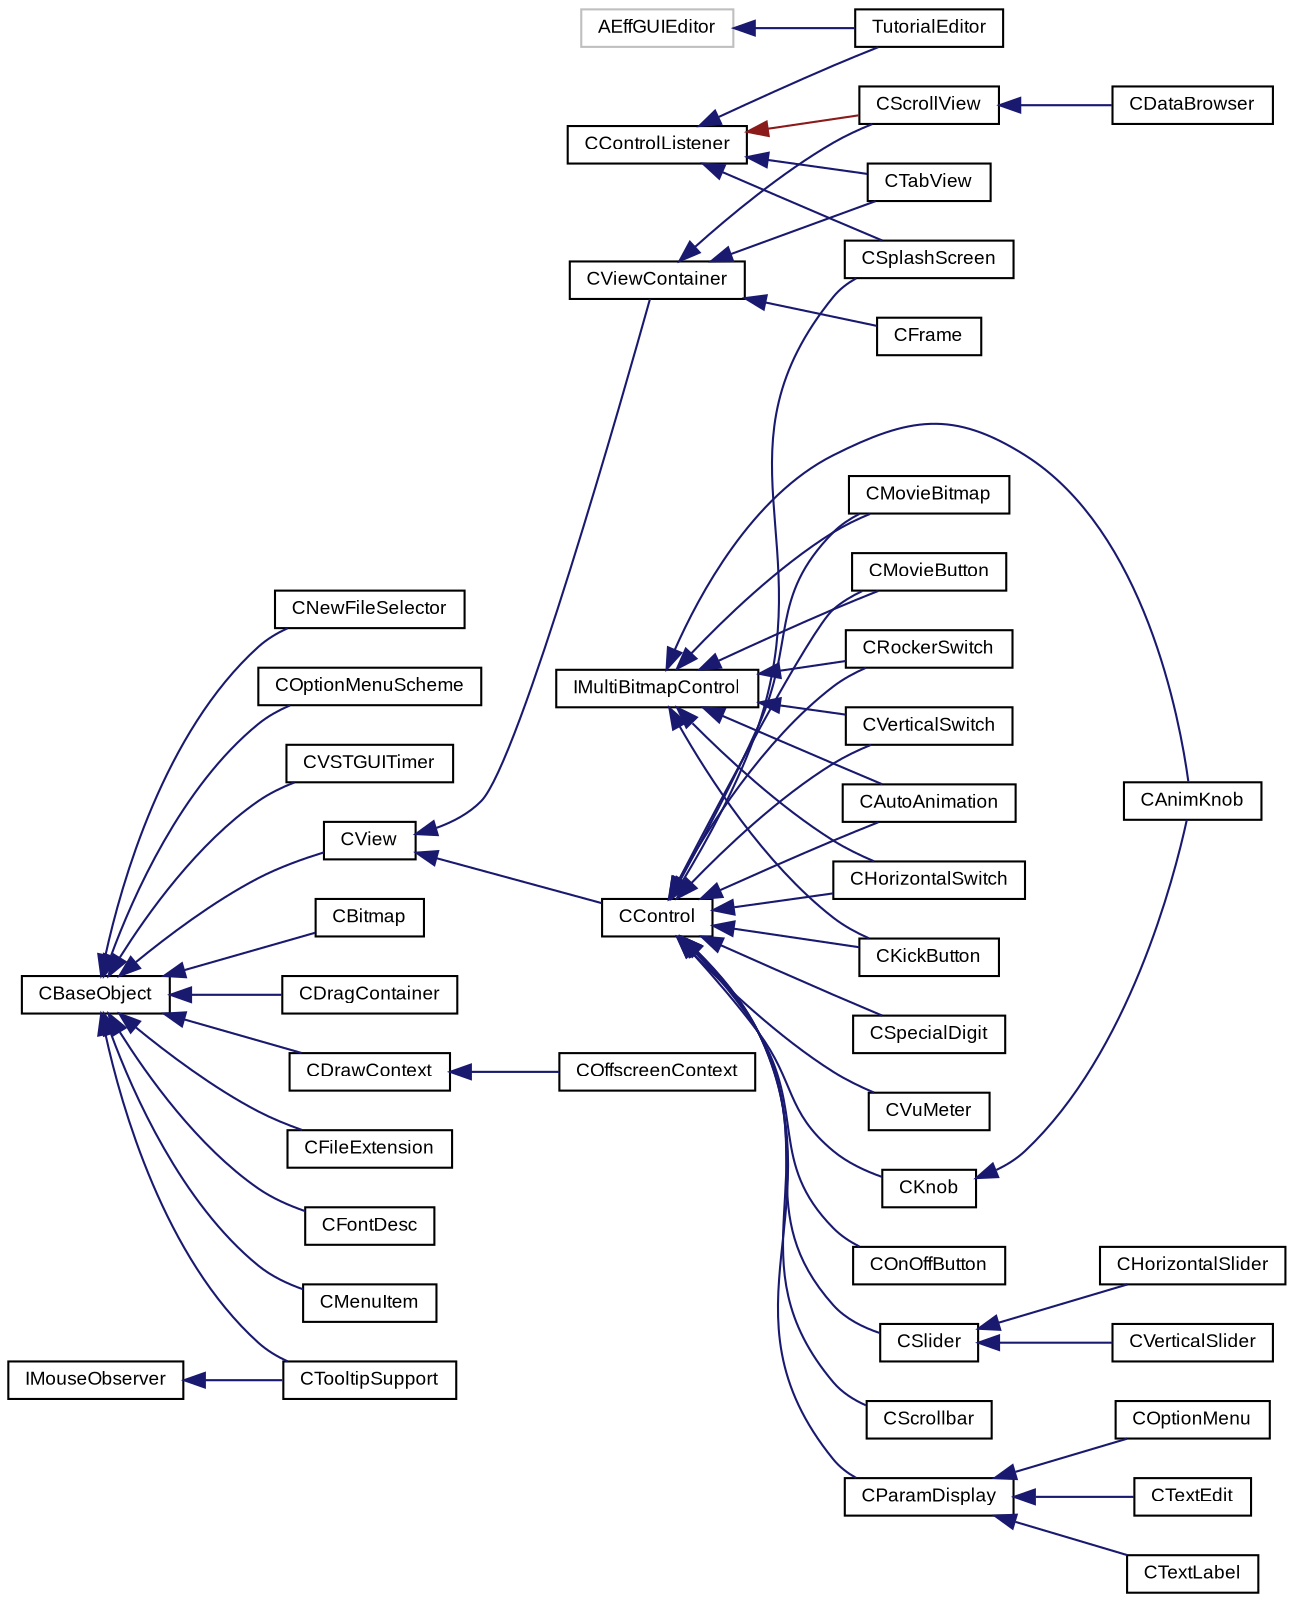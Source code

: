digraph "Graphical Class Hierarchy"
{
  bgcolor="transparent";
  edge [fontname="Arial",fontsize="9",labelfontname="Arial",labelfontsize="9"];
  node [fontname="Arial",fontsize="9",shape=record];
  rankdir="LR";
  Node1 [label="AEffGUIEditor",height=0.2,width=0.4,color="grey75"];
  Node1 -> Node2 [dir="back",color="midnightblue",fontsize="9",style="solid",fontname="Arial"];
  Node2 [label="TutorialEditor",height=0.2,width=0.4,color="black",URL="$class_tutorial_editor.html"];
  Node3 [label="CBaseObject",height=0.2,width=0.4,color="black",URL="$class_v_s_t_g_u_i_1_1_c_base_object.html",tooltip="Base Object with reference counter. "];
  Node3 -> Node4 [dir="back",color="midnightblue",fontsize="9",style="solid",fontname="Arial"];
  Node4 [label="CBitmap",height=0.2,width=0.4,color="black",URL="$class_v_s_t_g_u_i_1_1_c_bitmap.html",tooltip="Encapsulates various platform depended kinds of bitmaps. "];
  Node3 -> Node5 [dir="back",color="midnightblue",fontsize="9",style="solid",fontname="Arial"];
  Node5 [label="CDragContainer",height=0.2,width=0.4,color="black",URL="$class_v_s_t_g_u_i_1_1_c_drag_container.html",tooltip="drag container "];
  Node3 -> Node6 [dir="back",color="midnightblue",fontsize="9",style="solid",fontname="Arial"];
  Node6 [label="CDrawContext",height=0.2,width=0.4,color="black",URL="$class_v_s_t_g_u_i_1_1_c_draw_context.html",tooltip="A drawing context encapsulates the drawing context of the underlying OS. "];
  Node6 -> Node7 [dir="back",color="midnightblue",fontsize="9",style="solid",fontname="Arial"];
  Node7 [label="COffscreenContext",height=0.2,width=0.4,color="black",URL="$class_v_s_t_g_u_i_1_1_c_offscreen_context.html",tooltip="A drawing device which uses a pixmap as its drawing surface. "];
  Node3 -> Node8 [dir="back",color="midnightblue",fontsize="9",style="solid",fontname="Arial"];
  Node8 [label="CFileExtension",height=0.2,width=0.4,color="black",URL="$class_v_s_t_g_u_i_1_1_c_file_extension.html",tooltip="file extension description "];
  Node3 -> Node9 [dir="back",color="midnightblue",fontsize="9",style="solid",fontname="Arial"];
  Node9 [label="CFontDesc",height=0.2,width=0.4,color="black",URL="$class_v_s_t_g_u_i_1_1_c_font_desc.html",tooltip="font class "];
  Node3 -> Node10 [dir="back",color="midnightblue",fontsize="9",style="solid",fontname="Arial"];
  Node10 [label="CMenuItem",height=0.2,width=0.4,color="black",URL="$class_v_s_t_g_u_i_1_1_c_menu_item.html"];
  Node3 -> Node11 [dir="back",color="midnightblue",fontsize="9",style="solid",fontname="Arial"];
  Node11 [label="CNewFileSelector",height=0.2,width=0.4,color="black",URL="$class_v_s_t_g_u_i_1_1_c_new_file_selector.html",tooltip="New file selector class. "];
  Node3 -> Node12 [dir="back",color="midnightblue",fontsize="9",style="solid",fontname="Arial"];
  Node12 [label="COptionMenuScheme",height=0.2,width=0.4,color="black",URL="$class_v_s_t_g_u_i_1_1_c_option_menu_scheme.html"];
  Node3 -> Node13 [dir="back",color="midnightblue",fontsize="9",style="solid",fontname="Arial"];
  Node13 [label="CTooltipSupport",height=0.2,width=0.4,color="black",URL="$class_v_s_t_g_u_i_1_1_c_tooltip_support.html",tooltip="Generic Tooltip Support class. "];
  Node3 -> Node14 [dir="back",color="midnightblue",fontsize="9",style="solid",fontname="Arial"];
  Node14 [label="CView",height=0.2,width=0.4,color="black",URL="$class_v_s_t_g_u_i_1_1_c_view.html",tooltip="Base Class of all view objects. "];
  Node14 -> Node15 [dir="back",color="midnightblue",fontsize="9",style="solid",fontname="Arial"];
  Node15 [label="CControl",height=0.2,width=0.4,color="black",URL="$class_v_s_t_g_u_i_1_1_c_control.html",tooltip="base class of all VSTGUI controls "];
  Node15 -> Node16 [dir="back",color="midnightblue",fontsize="9",style="solid",fontname="Arial"];
  Node16 [label="CAutoAnimation",height=0.2,width=0.4,color="black",URL="$class_v_s_t_g_u_i_1_1_c_auto_animation.html",tooltip="simple auto-animation of bitmaps "];
  Node15 -> Node17 [dir="back",color="midnightblue",fontsize="9",style="solid",fontname="Arial"];
  Node17 [label="CHorizontalSwitch",height=0.2,width=0.4,color="black",URL="$class_v_s_t_g_u_i_1_1_c_horizontal_switch.html",tooltip="a horizontal switch control "];
  Node15 -> Node18 [dir="back",color="midnightblue",fontsize="9",style="solid",fontname="Arial"];
  Node18 [label="CKickButton",height=0.2,width=0.4,color="black",URL="$class_v_s_t_g_u_i_1_1_c_kick_button.html",tooltip="a button with 2 states with kick mode (enabled only when pressed) "];
  Node15 -> Node19 [dir="back",color="midnightblue",fontsize="9",style="solid",fontname="Arial"];
  Node19 [label="CKnob",height=0.2,width=0.4,color="black",URL="$class_v_s_t_g_u_i_1_1_c_knob.html",tooltip="a knob control "];
  Node19 -> Node20 [dir="back",color="midnightblue",fontsize="9",style="solid",fontname="Arial"];
  Node20 [label="CAnimKnob",height=0.2,width=0.4,color="black",URL="$class_v_s_t_g_u_i_1_1_c_anim_knob.html",tooltip="a bitmap knob control "];
  Node15 -> Node21 [dir="back",color="midnightblue",fontsize="9",style="solid",fontname="Arial"];
  Node21 [label="CMovieBitmap",height=0.2,width=0.4,color="black",URL="$class_v_s_t_g_u_i_1_1_c_movie_bitmap.html",tooltip="a bitmap view that displays different bitmaps according to its current value "];
  Node15 -> Node22 [dir="back",color="midnightblue",fontsize="9",style="solid",fontname="Arial"];
  Node22 [label="CMovieButton",height=0.2,width=0.4,color="black",URL="$class_v_s_t_g_u_i_1_1_c_movie_button.html",tooltip="a bi-states button with 2 subbitmaps "];
  Node15 -> Node23 [dir="back",color="midnightblue",fontsize="9",style="solid",fontname="Arial"];
  Node23 [label="COnOffButton",height=0.2,width=0.4,color="black",URL="$class_v_s_t_g_u_i_1_1_c_on_off_button.html",tooltip="a button control with 2 states "];
  Node15 -> Node24 [dir="back",color="midnightblue",fontsize="9",style="solid",fontname="Arial"];
  Node24 [label="CParamDisplay",height=0.2,width=0.4,color="black",URL="$class_v_s_t_g_u_i_1_1_c_param_display.html",tooltip="a parameter display "];
  Node24 -> Node25 [dir="back",color="midnightblue",fontsize="9",style="solid",fontname="Arial"];
  Node25 [label="COptionMenu",height=0.2,width=0.4,color="black",URL="$class_v_s_t_g_u_i_1_1_c_option_menu.html",tooltip="a popup menu control "];
  Node24 -> Node26 [dir="back",color="midnightblue",fontsize="9",style="solid",fontname="Arial"];
  Node26 [label="CTextEdit",height=0.2,width=0.4,color="black",URL="$class_v_s_t_g_u_i_1_1_c_text_edit.html",tooltip="a text edit control "];
  Node24 -> Node27 [dir="back",color="midnightblue",fontsize="9",style="solid",fontname="Arial"];
  Node27 [label="CTextLabel",height=0.2,width=0.4,color="black",URL="$class_v_s_t_g_u_i_1_1_c_text_label.html",tooltip="a text label "];
  Node15 -> Node28 [dir="back",color="midnightblue",fontsize="9",style="solid",fontname="Arial"];
  Node28 [label="CRockerSwitch",height=0.2,width=0.4,color="black",URL="$class_v_s_t_g_u_i_1_1_c_rocker_switch.html",tooltip="a switch control with 3 sub bitmaps "];
  Node15 -> Node29 [dir="back",color="midnightblue",fontsize="9",style="solid",fontname="Arial"];
  Node29 [label="CScrollbar",height=0.2,width=0.4,color="black",URL="$class_v_s_t_g_u_i_1_1_c_scrollbar.html",tooltip="a scrollbar control "];
  Node15 -> Node30 [dir="back",color="midnightblue",fontsize="9",style="solid",fontname="Arial"];
  Node30 [label="CSlider",height=0.2,width=0.4,color="black",URL="$class_v_s_t_g_u_i_1_1_c_slider.html",tooltip="a slider control "];
  Node30 -> Node31 [dir="back",color="midnightblue",fontsize="9",style="solid",fontname="Arial"];
  Node31 [label="CHorizontalSlider",height=0.2,width=0.4,color="black",URL="$class_v_s_t_g_u_i_1_1_c_horizontal_slider.html",tooltip="a horizontal slider control "];
  Node30 -> Node32 [dir="back",color="midnightblue",fontsize="9",style="solid",fontname="Arial"];
  Node32 [label="CVerticalSlider",height=0.2,width=0.4,color="black",URL="$class_v_s_t_g_u_i_1_1_c_vertical_slider.html",tooltip="a vertical slider control "];
  Node15 -> Node33 [dir="back",color="midnightblue",fontsize="9",style="solid",fontname="Arial"];
  Node33 [label="CSpecialDigit",height=0.2,width=0.4,color="black",URL="$class_v_s_t_g_u_i_1_1_c_special_digit.html",tooltip="special display with custom numbers (0...9) "];
  Node15 -> Node34 [dir="back",color="midnightblue",fontsize="9",style="solid",fontname="Arial"];
  Node34 [label="CSplashScreen",height=0.2,width=0.4,color="black",URL="$class_v_s_t_g_u_i_1_1_c_splash_screen.html"];
  Node15 -> Node35 [dir="back",color="midnightblue",fontsize="9",style="solid",fontname="Arial"];
  Node35 [label="CVerticalSwitch",height=0.2,width=0.4,color="black",URL="$class_v_s_t_g_u_i_1_1_c_vertical_switch.html",tooltip="a vertical switch control "];
  Node15 -> Node36 [dir="back",color="midnightblue",fontsize="9",style="solid",fontname="Arial"];
  Node36 [label="CVuMeter",height=0.2,width=0.4,color="black",URL="$class_v_s_t_g_u_i_1_1_c_vu_meter.html",tooltip="VU-Meter using 2 bitmaps. "];
  Node14 -> Node37 [dir="back",color="midnightblue",fontsize="9",style="solid",fontname="Arial"];
  Node37 [label="CViewContainer",height=0.2,width=0.4,color="black",URL="$class_v_s_t_g_u_i_1_1_c_view_container.html",tooltip="Container Class of CView objects. "];
  Node37 -> Node38 [dir="back",color="midnightblue",fontsize="9",style="solid",fontname="Arial"];
  Node38 [label="CFrame",height=0.2,width=0.4,color="black",URL="$class_v_s_t_g_u_i_1_1_c_frame.html",tooltip="The CFrame is the parent container of all views. "];
  Node37 -> Node39 [dir="back",color="midnightblue",fontsize="9",style="solid",fontname="Arial"];
  Node39 [label="CScrollView",height=0.2,width=0.4,color="black",URL="$class_v_s_t_g_u_i_1_1_c_scroll_view.html",tooltip="a scrollable container view with scrollbars "];
  Node39 -> Node40 [dir="back",color="midnightblue",fontsize="9",style="solid",fontname="Arial"];
  Node40 [label="CDataBrowser",height=0.2,width=0.4,color="black",URL="$class_v_s_t_g_u_i_1_1_c_data_browser.html",tooltip="DataBrowser view. "];
  Node37 -> Node41 [dir="back",color="midnightblue",fontsize="9",style="solid",fontname="Arial"];
  Node41 [label="CTabView",height=0.2,width=0.4,color="black",URL="$class_v_s_t_g_u_i_1_1_c_tab_view.html",tooltip="a tab view "];
  Node3 -> Node42 [dir="back",color="midnightblue",fontsize="9",style="solid",fontname="Arial"];
  Node42 [label="CVSTGUITimer",height=0.2,width=0.4,color="black",URL="$class_v_s_t_g_u_i_1_1_c_v_s_t_g_u_i_timer.html",tooltip="A timer class, which posts timer messages to CBaseObjects. "];
  Node43 [label="CControlListener",height=0.2,width=0.4,color="black",URL="$class_c_control_listener.html"];
  Node43 -> Node2 [dir="back",color="midnightblue",fontsize="9",style="solid",fontname="Arial"];
  Node43 -> Node39 [dir="back",color="firebrick4",fontsize="9",style="solid",fontname="Arial"];
  Node43 -> Node34 [dir="back",color="midnightblue",fontsize="9",style="solid",fontname="Arial"];
  Node43 -> Node41 [dir="back",color="midnightblue",fontsize="9",style="solid",fontname="Arial"];
  Node44 [label="IMouseObserver",height=0.2,width=0.4,color="black",URL="$class_v_s_t_g_u_i_1_1_i_mouse_observer.html",tooltip="generic mouse observer interface "];
  Node44 -> Node13 [dir="back",color="midnightblue",fontsize="9",style="solid",fontname="Arial"];
  Node45 [label="IMultiBitmapControl",height=0.2,width=0.4,color="black",URL="$class_v_s_t_g_u_i_1_1_i_multi_bitmap_control.html",tooltip="interface for controls with sub images "];
  Node45 -> Node20 [dir="back",color="midnightblue",fontsize="9",style="solid",fontname="Arial"];
  Node45 -> Node16 [dir="back",color="midnightblue",fontsize="9",style="solid",fontname="Arial"];
  Node45 -> Node17 [dir="back",color="midnightblue",fontsize="9",style="solid",fontname="Arial"];
  Node45 -> Node18 [dir="back",color="midnightblue",fontsize="9",style="solid",fontname="Arial"];
  Node45 -> Node21 [dir="back",color="midnightblue",fontsize="9",style="solid",fontname="Arial"];
  Node45 -> Node22 [dir="back",color="midnightblue",fontsize="9",style="solid",fontname="Arial"];
  Node45 -> Node28 [dir="back",color="midnightblue",fontsize="9",style="solid",fontname="Arial"];
  Node45 -> Node35 [dir="back",color="midnightblue",fontsize="9",style="solid",fontname="Arial"];
}
